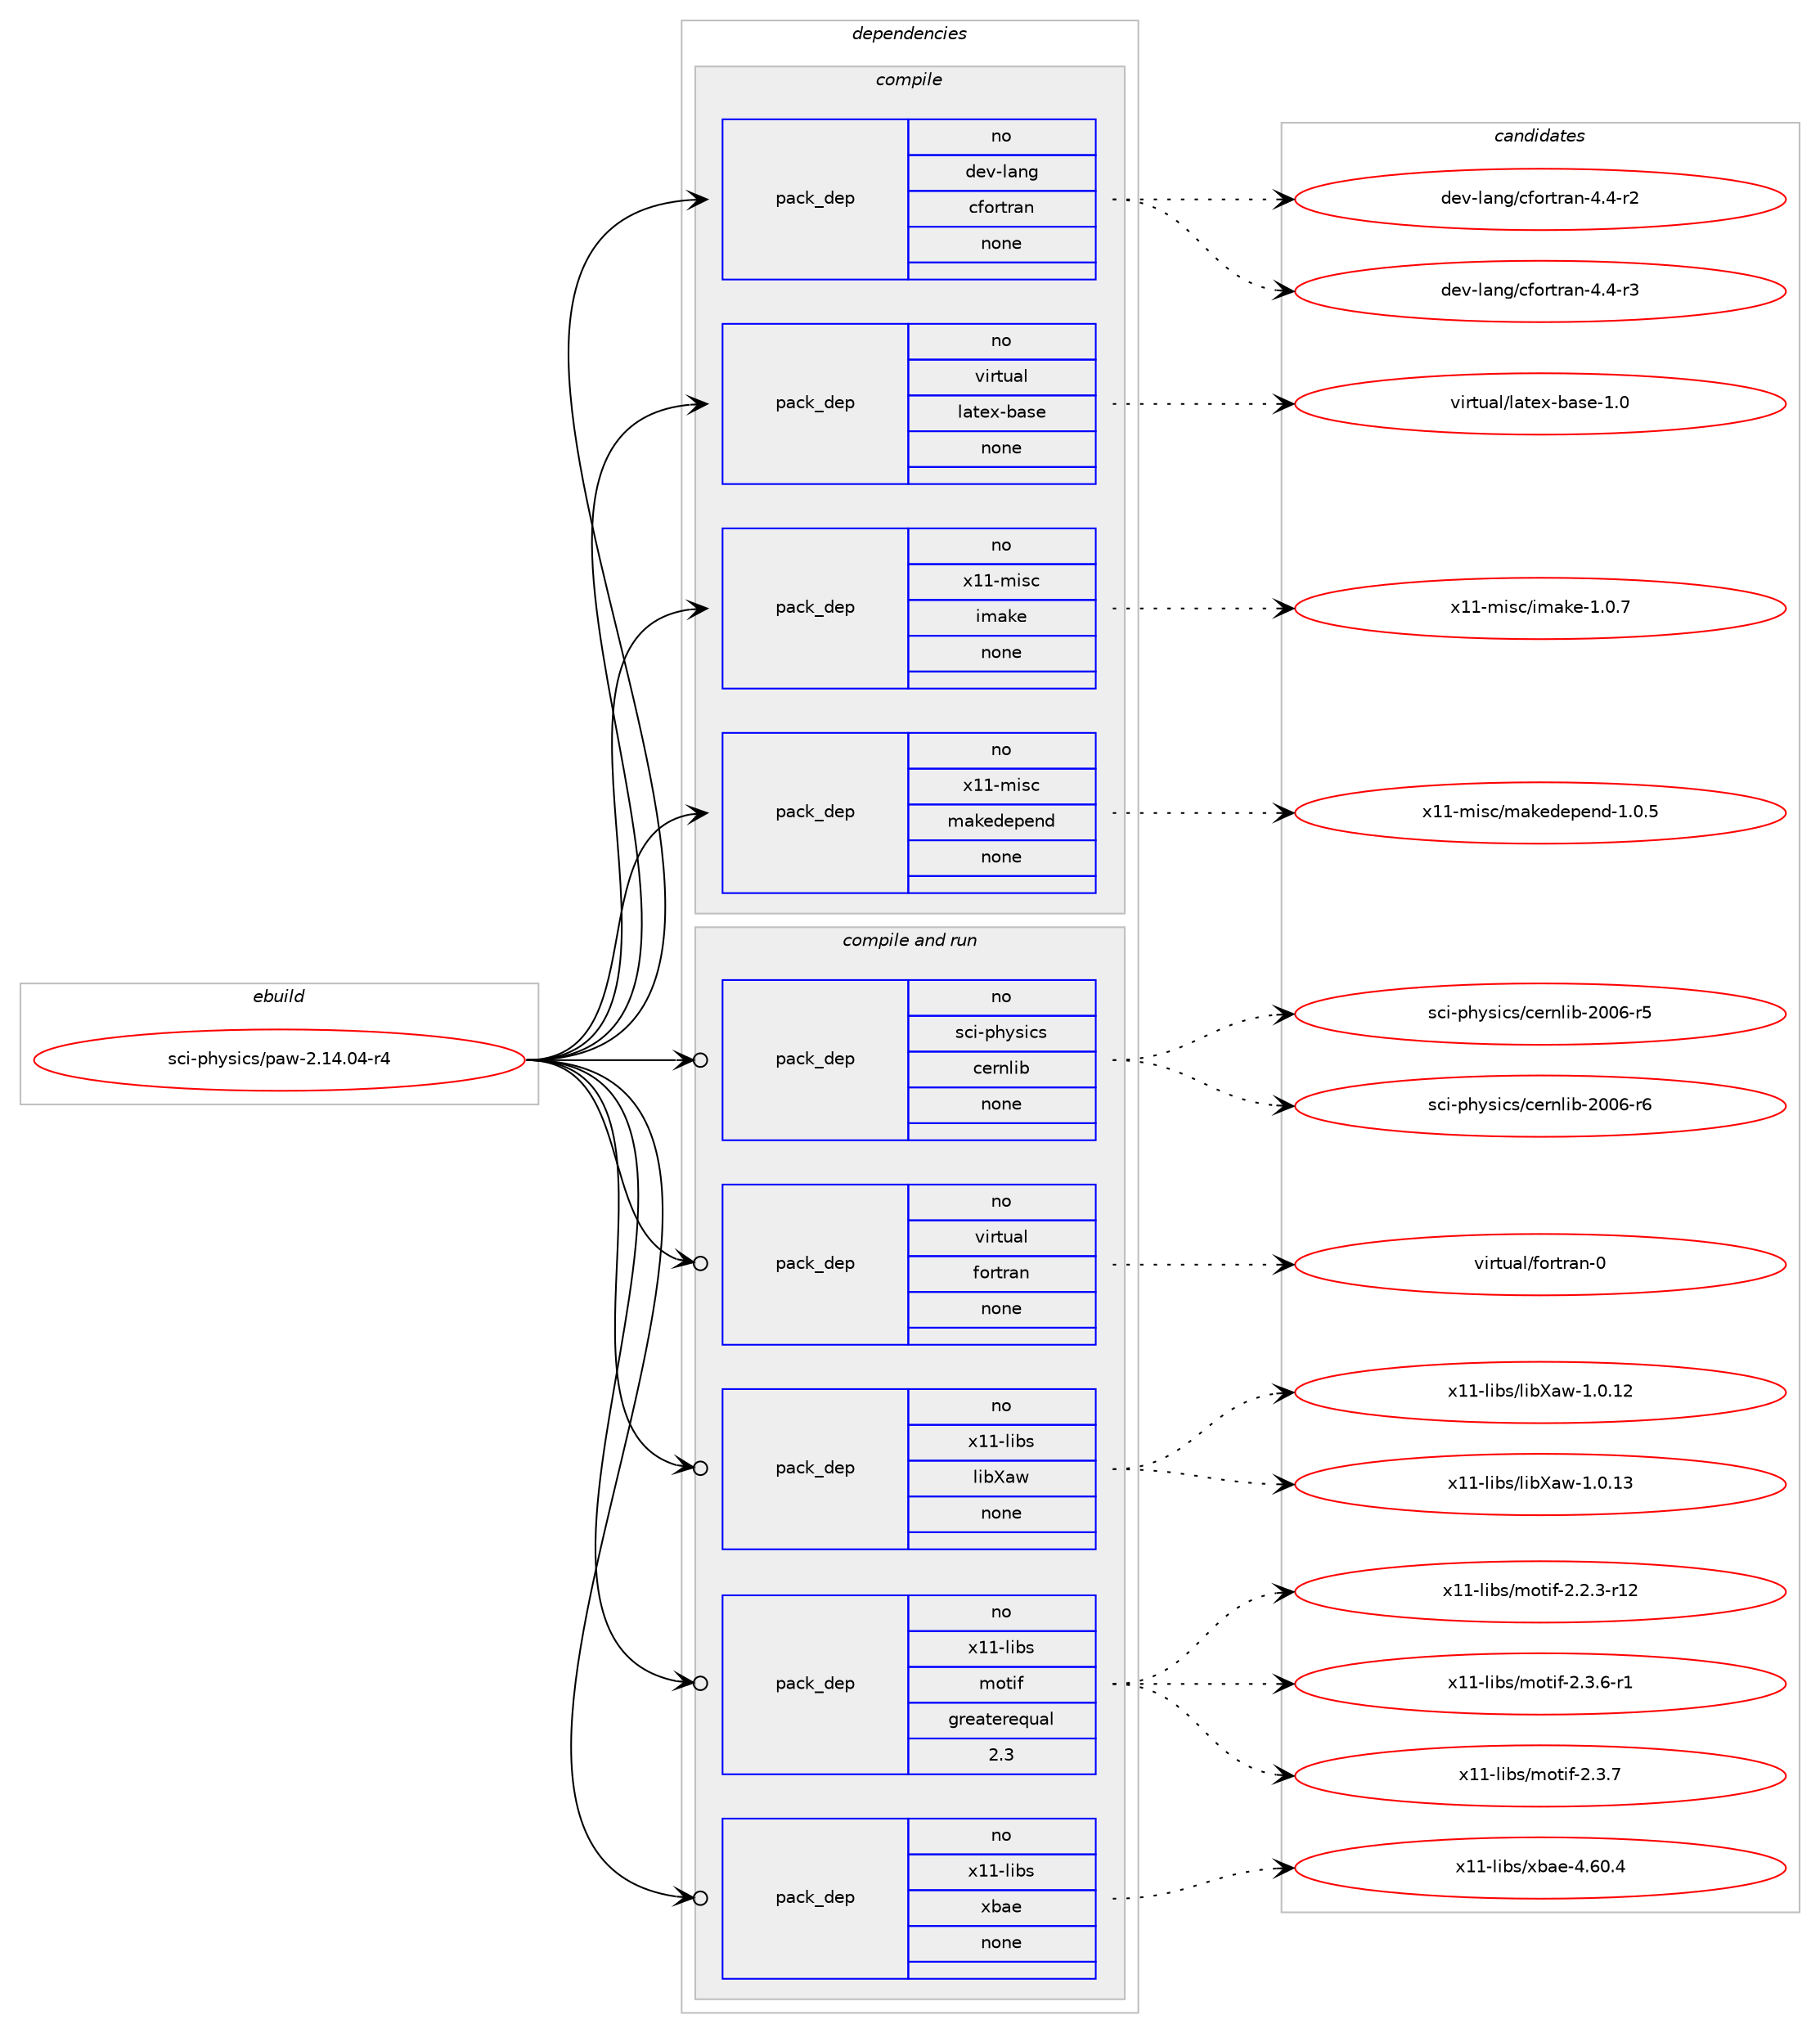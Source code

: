 digraph prolog {

# *************
# Graph options
# *************

newrank=true;
concentrate=true;
compound=true;
graph [rankdir=LR,fontname=Helvetica,fontsize=10,ranksep=1.5];#, ranksep=2.5, nodesep=0.2];
edge  [arrowhead=vee];
node  [fontname=Helvetica,fontsize=10];

# **********
# The ebuild
# **********

subgraph cluster_leftcol {
color=gray;
rank=same;
label=<<i>ebuild</i>>;
id [label="sci-physics/paw-2.14.04-r4", color=red, width=4, href="../sci-physics/paw-2.14.04-r4.svg"];
}

# ****************
# The dependencies
# ****************

subgraph cluster_midcol {
color=gray;
label=<<i>dependencies</i>>;
subgraph cluster_compile {
fillcolor="#eeeeee";
style=filled;
label=<<i>compile</i>>;
subgraph pack338165 {
dependency458230 [label=<<TABLE BORDER="0" CELLBORDER="1" CELLSPACING="0" CELLPADDING="4" WIDTH="220"><TR><TD ROWSPAN="6" CELLPADDING="30">pack_dep</TD></TR><TR><TD WIDTH="110">no</TD></TR><TR><TD>dev-lang</TD></TR><TR><TD>cfortran</TD></TR><TR><TD>none</TD></TR><TR><TD></TD></TR></TABLE>>, shape=none, color=blue];
}
id:e -> dependency458230:w [weight=20,style="solid",arrowhead="vee"];
subgraph pack338166 {
dependency458231 [label=<<TABLE BORDER="0" CELLBORDER="1" CELLSPACING="0" CELLPADDING="4" WIDTH="220"><TR><TD ROWSPAN="6" CELLPADDING="30">pack_dep</TD></TR><TR><TD WIDTH="110">no</TD></TR><TR><TD>virtual</TD></TR><TR><TD>latex-base</TD></TR><TR><TD>none</TD></TR><TR><TD></TD></TR></TABLE>>, shape=none, color=blue];
}
id:e -> dependency458231:w [weight=20,style="solid",arrowhead="vee"];
subgraph pack338167 {
dependency458232 [label=<<TABLE BORDER="0" CELLBORDER="1" CELLSPACING="0" CELLPADDING="4" WIDTH="220"><TR><TD ROWSPAN="6" CELLPADDING="30">pack_dep</TD></TR><TR><TD WIDTH="110">no</TD></TR><TR><TD>x11-misc</TD></TR><TR><TD>imake</TD></TR><TR><TD>none</TD></TR><TR><TD></TD></TR></TABLE>>, shape=none, color=blue];
}
id:e -> dependency458232:w [weight=20,style="solid",arrowhead="vee"];
subgraph pack338168 {
dependency458233 [label=<<TABLE BORDER="0" CELLBORDER="1" CELLSPACING="0" CELLPADDING="4" WIDTH="220"><TR><TD ROWSPAN="6" CELLPADDING="30">pack_dep</TD></TR><TR><TD WIDTH="110">no</TD></TR><TR><TD>x11-misc</TD></TR><TR><TD>makedepend</TD></TR><TR><TD>none</TD></TR><TR><TD></TD></TR></TABLE>>, shape=none, color=blue];
}
id:e -> dependency458233:w [weight=20,style="solid",arrowhead="vee"];
}
subgraph cluster_compileandrun {
fillcolor="#eeeeee";
style=filled;
label=<<i>compile and run</i>>;
subgraph pack338169 {
dependency458234 [label=<<TABLE BORDER="0" CELLBORDER="1" CELLSPACING="0" CELLPADDING="4" WIDTH="220"><TR><TD ROWSPAN="6" CELLPADDING="30">pack_dep</TD></TR><TR><TD WIDTH="110">no</TD></TR><TR><TD>sci-physics</TD></TR><TR><TD>cernlib</TD></TR><TR><TD>none</TD></TR><TR><TD></TD></TR></TABLE>>, shape=none, color=blue];
}
id:e -> dependency458234:w [weight=20,style="solid",arrowhead="odotvee"];
subgraph pack338170 {
dependency458235 [label=<<TABLE BORDER="0" CELLBORDER="1" CELLSPACING="0" CELLPADDING="4" WIDTH="220"><TR><TD ROWSPAN="6" CELLPADDING="30">pack_dep</TD></TR><TR><TD WIDTH="110">no</TD></TR><TR><TD>virtual</TD></TR><TR><TD>fortran</TD></TR><TR><TD>none</TD></TR><TR><TD></TD></TR></TABLE>>, shape=none, color=blue];
}
id:e -> dependency458235:w [weight=20,style="solid",arrowhead="odotvee"];
subgraph pack338171 {
dependency458236 [label=<<TABLE BORDER="0" CELLBORDER="1" CELLSPACING="0" CELLPADDING="4" WIDTH="220"><TR><TD ROWSPAN="6" CELLPADDING="30">pack_dep</TD></TR><TR><TD WIDTH="110">no</TD></TR><TR><TD>x11-libs</TD></TR><TR><TD>libXaw</TD></TR><TR><TD>none</TD></TR><TR><TD></TD></TR></TABLE>>, shape=none, color=blue];
}
id:e -> dependency458236:w [weight=20,style="solid",arrowhead="odotvee"];
subgraph pack338172 {
dependency458237 [label=<<TABLE BORDER="0" CELLBORDER="1" CELLSPACING="0" CELLPADDING="4" WIDTH="220"><TR><TD ROWSPAN="6" CELLPADDING="30">pack_dep</TD></TR><TR><TD WIDTH="110">no</TD></TR><TR><TD>x11-libs</TD></TR><TR><TD>motif</TD></TR><TR><TD>greaterequal</TD></TR><TR><TD>2.3</TD></TR></TABLE>>, shape=none, color=blue];
}
id:e -> dependency458237:w [weight=20,style="solid",arrowhead="odotvee"];
subgraph pack338173 {
dependency458238 [label=<<TABLE BORDER="0" CELLBORDER="1" CELLSPACING="0" CELLPADDING="4" WIDTH="220"><TR><TD ROWSPAN="6" CELLPADDING="30">pack_dep</TD></TR><TR><TD WIDTH="110">no</TD></TR><TR><TD>x11-libs</TD></TR><TR><TD>xbae</TD></TR><TR><TD>none</TD></TR><TR><TD></TD></TR></TABLE>>, shape=none, color=blue];
}
id:e -> dependency458238:w [weight=20,style="solid",arrowhead="odotvee"];
}
subgraph cluster_run {
fillcolor="#eeeeee";
style=filled;
label=<<i>run</i>>;
}
}

# **************
# The candidates
# **************

subgraph cluster_choices {
rank=same;
color=gray;
label=<<i>candidates</i>>;

subgraph choice338165 {
color=black;
nodesep=1;
choice1001011184510897110103479910211111411611497110455246524511450 [label="dev-lang/cfortran-4.4-r2", color=red, width=4,href="../dev-lang/cfortran-4.4-r2.svg"];
choice1001011184510897110103479910211111411611497110455246524511451 [label="dev-lang/cfortran-4.4-r3", color=red, width=4,href="../dev-lang/cfortran-4.4-r3.svg"];
dependency458230:e -> choice1001011184510897110103479910211111411611497110455246524511450:w [style=dotted,weight="100"];
dependency458230:e -> choice1001011184510897110103479910211111411611497110455246524511451:w [style=dotted,weight="100"];
}
subgraph choice338166 {
color=black;
nodesep=1;
choice11810511411611797108471089711610112045989711510145494648 [label="virtual/latex-base-1.0", color=red, width=4,href="../virtual/latex-base-1.0.svg"];
dependency458231:e -> choice11810511411611797108471089711610112045989711510145494648:w [style=dotted,weight="100"];
}
subgraph choice338167 {
color=black;
nodesep=1;
choice120494945109105115994710510997107101454946484655 [label="x11-misc/imake-1.0.7", color=red, width=4,href="../x11-misc/imake-1.0.7.svg"];
dependency458232:e -> choice120494945109105115994710510997107101454946484655:w [style=dotted,weight="100"];
}
subgraph choice338168 {
color=black;
nodesep=1;
choice120494945109105115994710997107101100101112101110100454946484653 [label="x11-misc/makedepend-1.0.5", color=red, width=4,href="../x11-misc/makedepend-1.0.5.svg"];
dependency458233:e -> choice120494945109105115994710997107101100101112101110100454946484653:w [style=dotted,weight="100"];
}
subgraph choice338169 {
color=black;
nodesep=1;
choice11599105451121041211151059911547991011141101081059845504848544511453 [label="sci-physics/cernlib-2006-r5", color=red, width=4,href="../sci-physics/cernlib-2006-r5.svg"];
choice11599105451121041211151059911547991011141101081059845504848544511454 [label="sci-physics/cernlib-2006-r6", color=red, width=4,href="../sci-physics/cernlib-2006-r6.svg"];
dependency458234:e -> choice11599105451121041211151059911547991011141101081059845504848544511453:w [style=dotted,weight="100"];
dependency458234:e -> choice11599105451121041211151059911547991011141101081059845504848544511454:w [style=dotted,weight="100"];
}
subgraph choice338170 {
color=black;
nodesep=1;
choice1181051141161179710847102111114116114971104548 [label="virtual/fortran-0", color=red, width=4,href="../virtual/fortran-0.svg"];
dependency458235:e -> choice1181051141161179710847102111114116114971104548:w [style=dotted,weight="100"];
}
subgraph choice338171 {
color=black;
nodesep=1;
choice120494945108105981154710810598889711945494648464950 [label="x11-libs/libXaw-1.0.12", color=red, width=4,href="../x11-libs/libXaw-1.0.12.svg"];
choice120494945108105981154710810598889711945494648464951 [label="x11-libs/libXaw-1.0.13", color=red, width=4,href="../x11-libs/libXaw-1.0.13.svg"];
dependency458236:e -> choice120494945108105981154710810598889711945494648464950:w [style=dotted,weight="100"];
dependency458236:e -> choice120494945108105981154710810598889711945494648464951:w [style=dotted,weight="100"];
}
subgraph choice338172 {
color=black;
nodesep=1;
choice1204949451081059811547109111116105102455046504651451144950 [label="x11-libs/motif-2.2.3-r12", color=red, width=4,href="../x11-libs/motif-2.2.3-r12.svg"];
choice12049494510810598115471091111161051024550465146544511449 [label="x11-libs/motif-2.3.6-r1", color=red, width=4,href="../x11-libs/motif-2.3.6-r1.svg"];
choice1204949451081059811547109111116105102455046514655 [label="x11-libs/motif-2.3.7", color=red, width=4,href="../x11-libs/motif-2.3.7.svg"];
dependency458237:e -> choice1204949451081059811547109111116105102455046504651451144950:w [style=dotted,weight="100"];
dependency458237:e -> choice12049494510810598115471091111161051024550465146544511449:w [style=dotted,weight="100"];
dependency458237:e -> choice1204949451081059811547109111116105102455046514655:w [style=dotted,weight="100"];
}
subgraph choice338173 {
color=black;
nodesep=1;
choice1204949451081059811547120989710145524654484652 [label="x11-libs/xbae-4.60.4", color=red, width=4,href="../x11-libs/xbae-4.60.4.svg"];
dependency458238:e -> choice1204949451081059811547120989710145524654484652:w [style=dotted,weight="100"];
}
}

}
